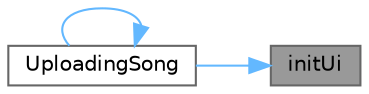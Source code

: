 digraph "initUi"
{
 // LATEX_PDF_SIZE
  bgcolor="transparent";
  edge [fontname=Helvetica,fontsize=10,labelfontname=Helvetica,labelfontsize=10];
  node [fontname=Helvetica,fontsize=10,shape=box,height=0.2,width=0.4];
  rankdir="RL";
  Node1 [id="Node000001",label="initUi",height=0.2,width=0.4,color="gray40", fillcolor="grey60", style="filled", fontcolor="black",tooltip="初始化界面"];
  Node1 -> Node2 [id="edge1_Node000001_Node000002",dir="back",color="steelblue1",style="solid",tooltip=" "];
  Node2 [id="Node000002",label="UploadingSong",height=0.2,width=0.4,color="grey40", fillcolor="white", style="filled",URL="$class_uploading_song.html#a191a2bd1d497b206f2d6d49e71215edc",tooltip="构造函数，初始化正在上传歌曲界面"];
  Node2 -> Node2 [id="edge2_Node000002_Node000002",dir="back",color="steelblue1",style="solid",tooltip=" "];
}
